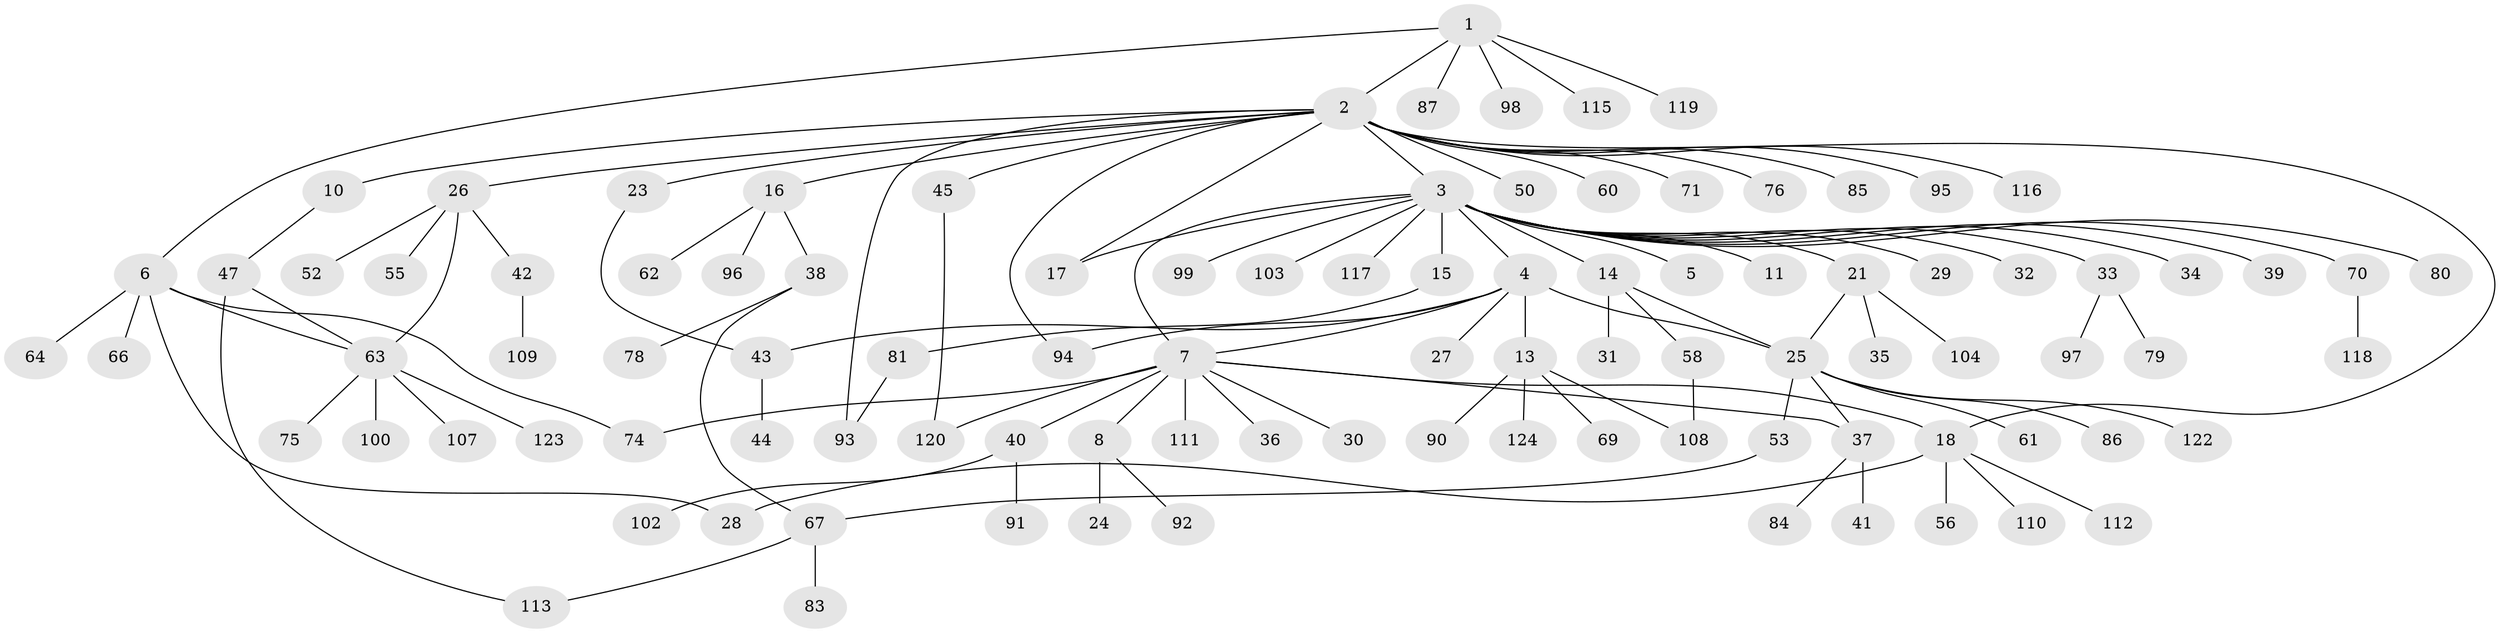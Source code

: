// Generated by graph-tools (version 1.1) at 2025/23/03/03/25 07:23:48]
// undirected, 99 vertices, 115 edges
graph export_dot {
graph [start="1"]
  node [color=gray90,style=filled];
  1 [super="+77"];
  2 [super="+9"];
  3 [super="+20"];
  4 [super="+12"];
  5;
  6 [super="+106"];
  7 [super="+114"];
  8 [super="+57"];
  10;
  11;
  13 [super="+101"];
  14 [super="+19"];
  15;
  16 [super="+51"];
  17;
  18 [super="+73"];
  21 [super="+22"];
  23;
  24;
  25 [super="+54"];
  26 [super="+46"];
  27;
  28 [super="+65"];
  29;
  30 [super="+49"];
  31;
  32;
  33 [super="+88"];
  34;
  35;
  36;
  37;
  38;
  39;
  40 [super="+121"];
  41;
  42 [super="+72"];
  43 [super="+48"];
  44;
  45;
  47 [super="+59"];
  50;
  52;
  53;
  55;
  56;
  58;
  60;
  61;
  62;
  63 [super="+68"];
  64;
  66;
  67 [super="+105"];
  69;
  70 [super="+82"];
  71;
  74;
  75;
  76;
  78 [super="+89"];
  79;
  80;
  81;
  83;
  84;
  85;
  86;
  87;
  90;
  91;
  92;
  93;
  94;
  95;
  96;
  97;
  98;
  99;
  100;
  102;
  103;
  104;
  107;
  108;
  109;
  110;
  111;
  112;
  113;
  115;
  116;
  117;
  118;
  119;
  120;
  122;
  123;
  124;
  1 -- 2;
  1 -- 6;
  1 -- 98;
  1 -- 115;
  1 -- 87;
  1 -- 119;
  2 -- 3;
  2 -- 10;
  2 -- 16;
  2 -- 17;
  2 -- 18;
  2 -- 23;
  2 -- 45;
  2 -- 50;
  2 -- 60;
  2 -- 71;
  2 -- 76;
  2 -- 94;
  2 -- 116;
  2 -- 85;
  2 -- 26;
  2 -- 93;
  2 -- 95;
  3 -- 4;
  3 -- 5;
  3 -- 7;
  3 -- 11;
  3 -- 14;
  3 -- 15;
  3 -- 21;
  3 -- 29;
  3 -- 32;
  3 -- 33;
  3 -- 34;
  3 -- 39;
  3 -- 70 [weight=2];
  3 -- 80;
  3 -- 99;
  3 -- 103;
  3 -- 17;
  3 -- 117;
  4 -- 7;
  4 -- 13;
  4 -- 27;
  4 -- 43;
  4 -- 94;
  4 -- 25;
  6 -- 63;
  6 -- 64;
  6 -- 66;
  6 -- 74;
  6 -- 28;
  7 -- 8;
  7 -- 30;
  7 -- 36;
  7 -- 37;
  7 -- 40;
  7 -- 74;
  7 -- 111;
  7 -- 120;
  7 -- 18;
  8 -- 24;
  8 -- 92;
  10 -- 47;
  13 -- 69;
  13 -- 90;
  13 -- 108;
  13 -- 124;
  14 -- 25;
  14 -- 31;
  14 -- 58;
  15 -- 81;
  16 -- 38;
  16 -- 62;
  16 -- 96;
  18 -- 28;
  18 -- 56;
  18 -- 110;
  18 -- 112;
  21 -- 25;
  21 -- 104;
  21 -- 35;
  23 -- 43;
  25 -- 37;
  25 -- 53;
  25 -- 122;
  25 -- 61;
  25 -- 86;
  26 -- 42;
  26 -- 52;
  26 -- 55;
  26 -- 63;
  33 -- 79;
  33 -- 97;
  37 -- 41;
  37 -- 84;
  38 -- 78;
  38 -- 67;
  40 -- 91;
  40 -- 102;
  42 -- 109;
  43 -- 44;
  45 -- 120;
  47 -- 63;
  47 -- 113;
  53 -- 67;
  58 -- 108;
  63 -- 100;
  63 -- 107;
  63 -- 75;
  63 -- 123;
  67 -- 83;
  67 -- 113;
  70 -- 118;
  81 -- 93;
}
